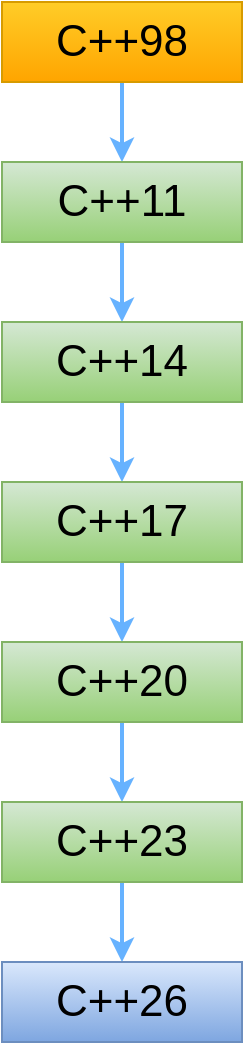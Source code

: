 <mxfile version="24.7.17">
  <diagram name="Page-1" id="c7bINaWEmi5u6CTIIOF5">
    <mxGraphModel dx="1114" dy="809" grid="1" gridSize="10" guides="1" tooltips="1" connect="1" arrows="1" fold="1" page="1" pageScale="1" pageWidth="1169" pageHeight="827" math="0" shadow="0">
      <root>
        <mxCell id="0" />
        <mxCell id="1" parent="0" />
        <mxCell id="jarrUJREiHTrsOhklI_U-8" style="edgeStyle=orthogonalEdgeStyle;rounded=0;orthogonalLoop=1;jettySize=auto;html=1;exitX=0.5;exitY=1;exitDx=0;exitDy=0;entryX=0.5;entryY=0;entryDx=0;entryDy=0;strokeColor=#66B2FF;strokeWidth=2;" edge="1" parent="1" source="jarrUJREiHTrsOhklI_U-1" target="jarrUJREiHTrsOhklI_U-2">
          <mxGeometry relative="1" as="geometry" />
        </mxCell>
        <mxCell id="jarrUJREiHTrsOhklI_U-1" value="C++98" style="rounded=0;whiteSpace=wrap;html=1;fontSize=22;fillColor=#ffcd28;gradientColor=#ffa500;strokeColor=#d79b00;fontColor=#000000;" vertex="1" parent="1">
          <mxGeometry x="360" y="80" width="120" height="40" as="geometry" />
        </mxCell>
        <mxCell id="jarrUJREiHTrsOhklI_U-9" style="edgeStyle=orthogonalEdgeStyle;rounded=0;orthogonalLoop=1;jettySize=auto;html=1;exitX=0.5;exitY=1;exitDx=0;exitDy=0;entryX=0.5;entryY=0;entryDx=0;entryDy=0;strokeColor=#66B2FF;strokeWidth=2;" edge="1" parent="1" source="jarrUJREiHTrsOhklI_U-2" target="jarrUJREiHTrsOhklI_U-3">
          <mxGeometry relative="1" as="geometry" />
        </mxCell>
        <mxCell id="jarrUJREiHTrsOhklI_U-2" value="C++11" style="rounded=0;whiteSpace=wrap;html=1;fontSize=22;fillColor=#d5e8d4;gradientColor=#97d077;strokeColor=#82b366;fontColor=#000000;" vertex="1" parent="1">
          <mxGeometry x="360" y="160" width="120" height="40" as="geometry" />
        </mxCell>
        <mxCell id="jarrUJREiHTrsOhklI_U-10" style="edgeStyle=orthogonalEdgeStyle;rounded=0;orthogonalLoop=1;jettySize=auto;html=1;exitX=0.5;exitY=1;exitDx=0;exitDy=0;entryX=0.5;entryY=0;entryDx=0;entryDy=0;strokeColor=#66B2FF;strokeWidth=2;" edge="1" parent="1" source="jarrUJREiHTrsOhklI_U-3" target="jarrUJREiHTrsOhklI_U-4">
          <mxGeometry relative="1" as="geometry" />
        </mxCell>
        <mxCell id="jarrUJREiHTrsOhklI_U-3" value="C++14" style="rounded=0;whiteSpace=wrap;html=1;fontSize=22;fillColor=#d5e8d4;gradientColor=#97d077;strokeColor=#82b366;fontColor=#000000;" vertex="1" parent="1">
          <mxGeometry x="360" y="240" width="120" height="40" as="geometry" />
        </mxCell>
        <mxCell id="jarrUJREiHTrsOhklI_U-11" style="edgeStyle=orthogonalEdgeStyle;rounded=0;orthogonalLoop=1;jettySize=auto;html=1;exitX=0.5;exitY=1;exitDx=0;exitDy=0;entryX=0.5;entryY=0;entryDx=0;entryDy=0;strokeColor=#66B2FF;strokeWidth=2;" edge="1" parent="1" source="jarrUJREiHTrsOhklI_U-4" target="jarrUJREiHTrsOhklI_U-5">
          <mxGeometry relative="1" as="geometry" />
        </mxCell>
        <mxCell id="jarrUJREiHTrsOhklI_U-4" value="C++17" style="rounded=0;whiteSpace=wrap;html=1;fontSize=22;fillColor=#d5e8d4;gradientColor=#97d077;strokeColor=#82b366;fontColor=#000000;" vertex="1" parent="1">
          <mxGeometry x="360" y="320" width="120" height="40" as="geometry" />
        </mxCell>
        <mxCell id="jarrUJREiHTrsOhklI_U-13" style="edgeStyle=orthogonalEdgeStyle;rounded=0;orthogonalLoop=1;jettySize=auto;html=1;exitX=0.5;exitY=1;exitDx=0;exitDy=0;entryX=0.5;entryY=0;entryDx=0;entryDy=0;strokeColor=#66B2FF;strokeWidth=2;" edge="1" parent="1" source="jarrUJREiHTrsOhklI_U-5" target="jarrUJREiHTrsOhklI_U-6">
          <mxGeometry relative="1" as="geometry" />
        </mxCell>
        <mxCell id="jarrUJREiHTrsOhklI_U-5" value="C++20" style="rounded=0;whiteSpace=wrap;html=1;fontSize=22;fillColor=#d5e8d4;gradientColor=#97d077;strokeColor=#82b366;fontColor=#000000;" vertex="1" parent="1">
          <mxGeometry x="360" y="400" width="120" height="40" as="geometry" />
        </mxCell>
        <mxCell id="jarrUJREiHTrsOhklI_U-12" style="edgeStyle=orthogonalEdgeStyle;rounded=0;orthogonalLoop=1;jettySize=auto;html=1;exitX=0.5;exitY=1;exitDx=0;exitDy=0;entryX=0.5;entryY=0;entryDx=0;entryDy=0;strokeColor=#66B2FF;strokeWidth=2;" edge="1" parent="1" source="jarrUJREiHTrsOhklI_U-6" target="jarrUJREiHTrsOhklI_U-7">
          <mxGeometry relative="1" as="geometry" />
        </mxCell>
        <mxCell id="jarrUJREiHTrsOhklI_U-6" value="C++23" style="rounded=0;whiteSpace=wrap;html=1;fontSize=22;fillColor=#d5e8d4;gradientColor=#97d077;strokeColor=#82b366;fontColor=#000000;" vertex="1" parent="1">
          <mxGeometry x="360" y="480" width="120" height="40" as="geometry" />
        </mxCell>
        <mxCell id="jarrUJREiHTrsOhklI_U-7" value="C++26" style="rounded=0;whiteSpace=wrap;html=1;fontSize=22;fillColor=#dae8fc;gradientColor=#7ea6e0;strokeColor=#6c8ebf;fontColor=#000000;" vertex="1" parent="1">
          <mxGeometry x="360" y="560" width="120" height="40" as="geometry" />
        </mxCell>
      </root>
    </mxGraphModel>
  </diagram>
</mxfile>
